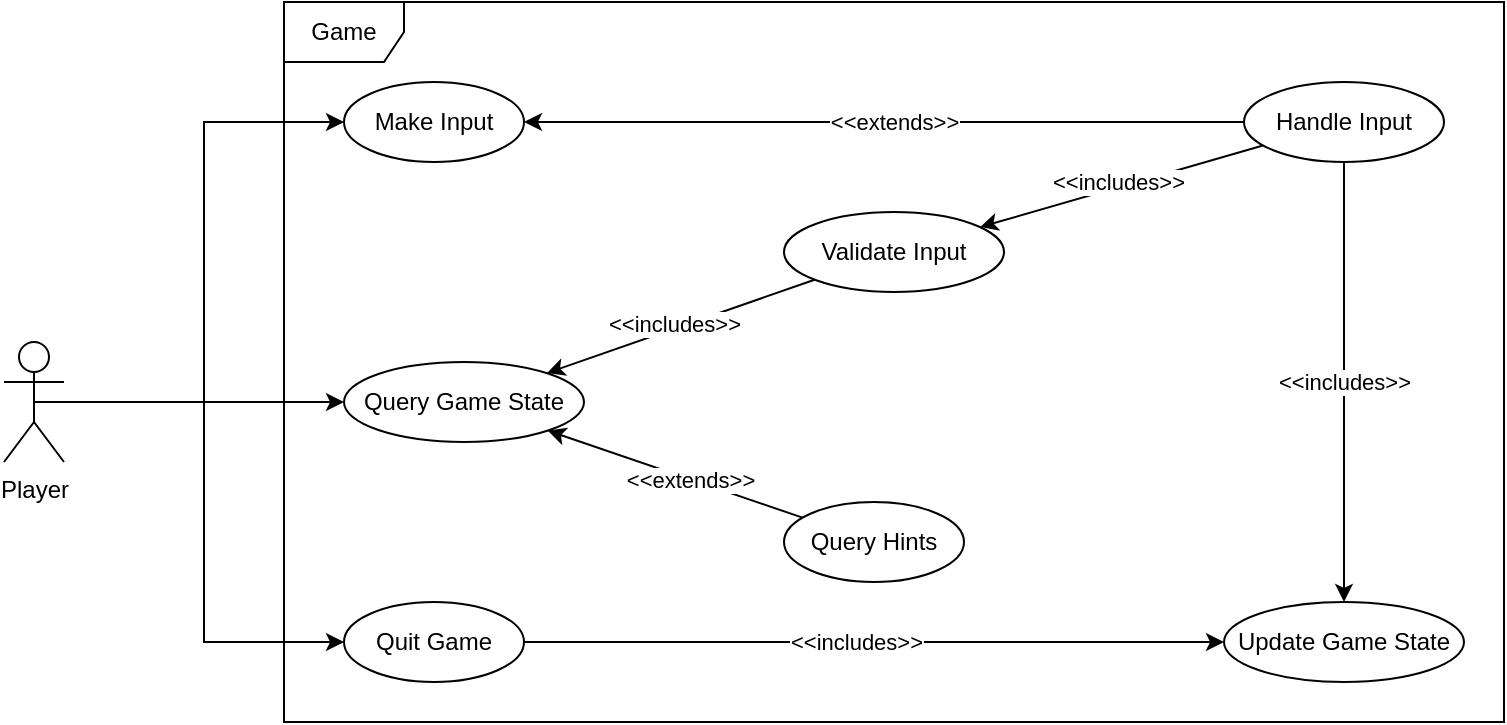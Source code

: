 <mxfile version="26.0.16" pages="2">
  <diagram name="General" id="BrZhJtcd2cOjyItKTcB5">
    <mxGraphModel dx="1591" dy="937" grid="1" gridSize="10" guides="1" tooltips="1" connect="1" arrows="1" fold="1" page="1" pageScale="1" pageWidth="1100" pageHeight="850" math="0" shadow="0">
      <root>
        <mxCell id="0" />
        <mxCell id="1" parent="0" />
        <mxCell id="-bjYizPjiFon_12t4C---2" value="Game" style="shape=umlFrame;whiteSpace=wrap;html=1;pointerEvents=0;" parent="1" vertex="1">
          <mxGeometry x="410" y="280" width="610" height="360" as="geometry" />
        </mxCell>
        <mxCell id="-bjYizPjiFon_12t4C---14" style="edgeStyle=orthogonalEdgeStyle;rounded=0;orthogonalLoop=1;jettySize=auto;html=1;exitX=0.5;exitY=0.5;exitDx=0;exitDy=0;exitPerimeter=0;entryX=0;entryY=0.5;entryDx=0;entryDy=0;" parent="1" source="-bjYizPjiFon_12t4C---3" target="-bjYizPjiFon_12t4C---4" edge="1">
          <mxGeometry relative="1" as="geometry" />
        </mxCell>
        <mxCell id="-bjYizPjiFon_12t4C---15" style="edgeStyle=orthogonalEdgeStyle;rounded=0;orthogonalLoop=1;jettySize=auto;html=1;exitX=0.5;exitY=0.5;exitDx=0;exitDy=0;exitPerimeter=0;entryX=0;entryY=0.5;entryDx=0;entryDy=0;" parent="1" source="-bjYizPjiFon_12t4C---3" target="-bjYizPjiFon_12t4C---11" edge="1">
          <mxGeometry relative="1" as="geometry" />
        </mxCell>
        <mxCell id="-bjYizPjiFon_12t4C---18" style="edgeStyle=orthogonalEdgeStyle;rounded=0;orthogonalLoop=1;jettySize=auto;html=1;exitX=0.5;exitY=0.5;exitDx=0;exitDy=0;exitPerimeter=0;entryX=0;entryY=0.5;entryDx=0;entryDy=0;" parent="1" source="-bjYizPjiFon_12t4C---3" target="-bjYizPjiFon_12t4C---17" edge="1">
          <mxGeometry relative="1" as="geometry" />
        </mxCell>
        <mxCell id="-bjYizPjiFon_12t4C---3" value="Player" style="shape=umlActor;verticalLabelPosition=bottom;verticalAlign=top;html=1;" parent="1" vertex="1">
          <mxGeometry x="270" y="450" width="30" height="60" as="geometry" />
        </mxCell>
        <mxCell id="-bjYizPjiFon_12t4C---22" style="edgeStyle=orthogonalEdgeStyle;rounded=0;orthogonalLoop=1;jettySize=auto;html=1;exitX=0;exitY=0.5;exitDx=0;exitDy=0;entryX=1;entryY=0.5;entryDx=0;entryDy=0;" parent="1" source="-bjYizPjiFon_12t4C---6" target="-bjYizPjiFon_12t4C---4" edge="1">
          <mxGeometry relative="1" as="geometry" />
        </mxCell>
        <mxCell id="-bjYizPjiFon_12t4C---23" value="&amp;lt;&amp;lt;extends&amp;gt;&amp;gt;" style="edgeLabel;html=1;align=center;verticalAlign=middle;resizable=0;points=[];" parent="-bjYizPjiFon_12t4C---22" vertex="1" connectable="0">
          <mxGeometry x="-0.362" y="-2" relative="1" as="geometry">
            <mxPoint x="-60" y="2" as="offset" />
          </mxGeometry>
        </mxCell>
        <mxCell id="-bjYizPjiFon_12t4C---4" value="Make Input" style="ellipse;whiteSpace=wrap;html=1;" parent="1" vertex="1">
          <mxGeometry x="440" y="320" width="90" height="40" as="geometry" />
        </mxCell>
        <mxCell id="-bjYizPjiFon_12t4C---12" style="rounded=0;orthogonalLoop=1;jettySize=auto;html=1;" parent="1" source="-bjYizPjiFon_12t4C---5" target="-bjYizPjiFon_12t4C---11" edge="1">
          <mxGeometry relative="1" as="geometry" />
        </mxCell>
        <mxCell id="-bjYizPjiFon_12t4C---13" value="&amp;lt;&amp;lt;includes&amp;gt;&amp;gt;" style="edgeLabel;html=1;align=center;verticalAlign=middle;resizable=0;points=[];" parent="-bjYizPjiFon_12t4C---12" vertex="1" connectable="0">
          <mxGeometry x="-0.806" relative="1" as="geometry">
            <mxPoint x="-57" y="17" as="offset" />
          </mxGeometry>
        </mxCell>
        <mxCell id="-bjYizPjiFon_12t4C---5" value="Validate Input" style="ellipse;whiteSpace=wrap;html=1;" parent="1" vertex="1">
          <mxGeometry x="660" y="385" width="110" height="40" as="geometry" />
        </mxCell>
        <mxCell id="-bjYizPjiFon_12t4C---8" style="rounded=0;orthogonalLoop=1;jettySize=auto;html=1;" parent="1" source="-bjYizPjiFon_12t4C---6" target="-bjYizPjiFon_12t4C---5" edge="1">
          <mxGeometry relative="1" as="geometry" />
        </mxCell>
        <mxCell id="-bjYizPjiFon_12t4C---10" value="&amp;lt;&amp;lt;includes&amp;gt;&amp;gt;" style="edgeLabel;html=1;align=center;verticalAlign=middle;resizable=0;points=[];" parent="-bjYizPjiFon_12t4C---8" vertex="1" connectable="0">
          <mxGeometry x="0.364" y="-1" relative="1" as="geometry">
            <mxPoint x="24" y="-9" as="offset" />
          </mxGeometry>
        </mxCell>
        <mxCell id="-bjYizPjiFon_12t4C---20" style="edgeStyle=orthogonalEdgeStyle;rounded=0;orthogonalLoop=1;jettySize=auto;html=1;exitX=0.5;exitY=1;exitDx=0;exitDy=0;entryX=0.5;entryY=0;entryDx=0;entryDy=0;" parent="1" source="-bjYizPjiFon_12t4C---6" target="-bjYizPjiFon_12t4C---19" edge="1">
          <mxGeometry relative="1" as="geometry" />
        </mxCell>
        <mxCell id="-bjYizPjiFon_12t4C---25" value="&amp;lt;&amp;lt;includes&amp;gt;&amp;gt;" style="edgeLabel;html=1;align=center;verticalAlign=middle;resizable=0;points=[];" parent="-bjYizPjiFon_12t4C---20" vertex="1" connectable="0">
          <mxGeometry x="-0.319" relative="1" as="geometry">
            <mxPoint y="35" as="offset" />
          </mxGeometry>
        </mxCell>
        <mxCell id="-bjYizPjiFon_12t4C---6" value="Handle Input" style="ellipse;whiteSpace=wrap;html=1;" parent="1" vertex="1">
          <mxGeometry x="890" y="320" width="100" height="40" as="geometry" />
        </mxCell>
        <mxCell id="-bjYizPjiFon_12t4C---11" value="Query Game State" style="ellipse;whiteSpace=wrap;html=1;" parent="1" vertex="1">
          <mxGeometry x="440" y="460" width="120" height="40" as="geometry" />
        </mxCell>
        <mxCell id="-bjYizPjiFon_12t4C---21" style="edgeStyle=orthogonalEdgeStyle;rounded=0;orthogonalLoop=1;jettySize=auto;html=1;exitX=1;exitY=0.5;exitDx=0;exitDy=0;entryX=0;entryY=0.5;entryDx=0;entryDy=0;" parent="1" source="-bjYizPjiFon_12t4C---17" target="-bjYizPjiFon_12t4C---19" edge="1">
          <mxGeometry relative="1" as="geometry" />
        </mxCell>
        <mxCell id="-bjYizPjiFon_12t4C---24" value="&amp;lt;&amp;lt;includes&amp;gt;&amp;gt;" style="edgeLabel;html=1;align=center;verticalAlign=middle;resizable=0;points=[];" parent="-bjYizPjiFon_12t4C---21" vertex="1" connectable="0">
          <mxGeometry x="-0.09" y="1" relative="1" as="geometry">
            <mxPoint x="6" y="1" as="offset" />
          </mxGeometry>
        </mxCell>
        <mxCell id="-bjYizPjiFon_12t4C---17" value="Quit Game" style="ellipse;whiteSpace=wrap;html=1;" parent="1" vertex="1">
          <mxGeometry x="440" y="580" width="90" height="40" as="geometry" />
        </mxCell>
        <mxCell id="-bjYizPjiFon_12t4C---19" value="Update Game State" style="ellipse;whiteSpace=wrap;html=1;" parent="1" vertex="1">
          <mxGeometry x="880" y="580" width="120" height="40" as="geometry" />
        </mxCell>
        <mxCell id="-bjYizPjiFon_12t4C---27" style="rounded=0;orthogonalLoop=1;jettySize=auto;html=1;" parent="1" source="-bjYizPjiFon_12t4C---26" target="-bjYizPjiFon_12t4C---11" edge="1">
          <mxGeometry relative="1" as="geometry" />
        </mxCell>
        <mxCell id="-bjYizPjiFon_12t4C---28" value="&amp;lt;&amp;lt;extends&amp;gt;&amp;gt;" style="edgeLabel;html=1;align=center;verticalAlign=middle;resizable=0;points=[];" parent="-bjYizPjiFon_12t4C---27" vertex="1" connectable="0">
          <mxGeometry x="-0.107" relative="1" as="geometry">
            <mxPoint as="offset" />
          </mxGeometry>
        </mxCell>
        <mxCell id="-bjYizPjiFon_12t4C---26" value="Query Hints" style="ellipse;whiteSpace=wrap;html=1;" parent="1" vertex="1">
          <mxGeometry x="660" y="530" width="90" height="40" as="geometry" />
        </mxCell>
      </root>
    </mxGraphModel>
  </diagram>
  <diagram id="Fvox3Qa3OkecdARTdZHM" name="Checkers">
    <mxGraphModel dx="2957" dy="1943" grid="1" gridSize="10" guides="1" tooltips="1" connect="1" arrows="1" fold="1" page="1" pageScale="1" pageWidth="1100" pageHeight="850" math="0" shadow="0">
      <root>
        <mxCell id="0" />
        <mxCell id="1" parent="0" />
        <mxCell id="DtMPiz3H7L0JQpSw1LN7-2" value="Exit" style="ellipse;whiteSpace=wrap;html=1;" vertex="1" parent="1">
          <mxGeometry x="-275" y="-200" width="59" height="31" as="geometry" />
        </mxCell>
        <mxCell id="DtMPiz3H7L0JQpSw1LN7-3" value="player" style="shape=umlActor;verticalLabelPosition=bottom;verticalAlign=top;html=1;outlineConnect=0;" vertex="1" parent="1">
          <mxGeometry x="-530" y="-25.5" width="30" height="60" as="geometry" />
        </mxCell>
        <mxCell id="DtMPiz3H7L0JQpSw1LN7-4" value="Disconnect" style="ellipse;whiteSpace=wrap;html=1;" vertex="1" parent="1">
          <mxGeometry x="-285" y="-320" width="79" height="31" as="geometry" />
        </mxCell>
        <mxCell id="DtMPiz3H7L0JQpSw1LN7-5" value="" style="endArrow=classic;html=1;rounded=0;fontSize=12;startSize=8;endSize=8;curved=1;" edge="1" parent="1" source="DtMPiz3H7L0JQpSw1LN7-4" target="DtMPiz3H7L0JQpSw1LN7-2">
          <mxGeometry width="50" height="50" relative="1" as="geometry">
            <mxPoint x="-119" y="-141" as="sourcePoint" />
            <mxPoint x="-169" y="-101" as="targetPoint" />
          </mxGeometry>
        </mxCell>
        <mxCell id="uC6g3pqbtRBrQjzUC5I2-40" value="&amp;lt;&amp;lt;extends&amp;gt;&amp;gt;" style="edgeLabel;html=1;align=center;verticalAlign=middle;resizable=0;points=[];" vertex="1" connectable="0" parent="DtMPiz3H7L0JQpSw1LN7-5">
          <mxGeometry x="0.096" y="1" relative="1" as="geometry">
            <mxPoint x="-1" y="-9" as="offset" />
          </mxGeometry>
        </mxCell>
        <mxCell id="DtMPiz3H7L0JQpSw1LN7-6" value="" style="endArrow=classic;html=1;rounded=0;fontSize=12;startSize=8;endSize=8;curved=1;" edge="1" parent="1" target="DtMPiz3H7L0JQpSw1LN7-2" source="DtMPiz3H7L0JQpSw1LN7-3">
          <mxGeometry width="50" height="50" relative="1" as="geometry">
            <mxPoint x="-375" y="-11" as="sourcePoint" />
            <mxPoint x="-325" y="-61" as="targetPoint" />
          </mxGeometry>
        </mxCell>
        <mxCell id="DtMPiz3H7L0JQpSw1LN7-8" value="Input Position" style="ellipse;whiteSpace=wrap;html=1;" vertex="1" parent="1">
          <mxGeometry x="-290" y="-9.5" width="89" height="28" as="geometry" />
        </mxCell>
        <mxCell id="DtMPiz3H7L0JQpSw1LN7-9" value="" style="endArrow=classic;html=1;rounded=0;fontSize=12;startSize=8;endSize=8;curved=1;entryX=0;entryY=0.5;entryDx=0;entryDy=0;" edge="1" parent="1" source="DtMPiz3H7L0JQpSw1LN7-3" target="DtMPiz3H7L0JQpSw1LN7-8">
          <mxGeometry width="50" height="50" relative="1" as="geometry">
            <mxPoint x="-295" y="117" as="sourcePoint" />
            <mxPoint x="-245" y="67" as="targetPoint" />
          </mxGeometry>
        </mxCell>
        <mxCell id="DtMPiz3H7L0JQpSw1LN7-11" value="Move Piece" style="ellipse;whiteSpace=wrap;html=1;" vertex="1" parent="1">
          <mxGeometry x="29.5" y="-90" width="90" height="30" as="geometry" />
        </mxCell>
        <mxCell id="DtMPiz3H7L0JQpSw1LN7-15" value="Handle Input" style="ellipse;whiteSpace=wrap;html=1;" vertex="1" parent="1">
          <mxGeometry x="-91" y="-9.5" width="91" height="29" as="geometry" />
        </mxCell>
        <mxCell id="DtMPiz3H7L0JQpSw1LN7-17" value="" style="endArrow=classic;html=1;rounded=0;fontSize=12;startSize=8;endSize=8;curved=1;entryX=0;entryY=0;entryDx=0;entryDy=0;" edge="1" parent="1" target="DtMPiz3H7L0JQpSw1LN7-18" source="DtMPiz3H7L0JQpSw1LN7-3">
          <mxGeometry width="50" height="50" relative="1" as="geometry">
            <mxPoint x="-372" y="18" as="sourcePoint" />
            <mxPoint x="-268" y="226" as="targetPoint" />
          </mxGeometry>
        </mxCell>
        <mxCell id="DtMPiz3H7L0JQpSw1LN7-18" value="Settings" style="ellipse;whiteSpace=wrap;html=1;" vertex="1" parent="1">
          <mxGeometry x="-280" y="80" width="69" height="26" as="geometry" />
        </mxCell>
        <mxCell id="DtMPiz3H7L0JQpSw1LN7-21" value="Capture Piece" style="ellipse;whiteSpace=wrap;html=1;" vertex="1" parent="1">
          <mxGeometry x="220" y="-90" width="90" height="30" as="geometry" />
        </mxCell>
        <mxCell id="DtMPiz3H7L0JQpSw1LN7-31" value="" style="endArrow=classic;html=1;rounded=0;fontSize=12;startSize=8;endSize=8;curved=1;" edge="1" parent="1" source="DtMPiz3H7L0JQpSw1LN7-32" target="DtMPiz3H7L0JQpSw1LN7-18">
          <mxGeometry width="50" height="50" relative="1" as="geometry">
            <mxPoint x="-72.5" y="177" as="sourcePoint" />
            <mxPoint x="-169" y="177.33" as="targetPoint" />
          </mxGeometry>
        </mxCell>
        <mxCell id="uC6g3pqbtRBrQjzUC5I2-41" value="&amp;lt;&amp;lt;extends&amp;gt;&amp;gt;" style="edgeLabel;html=1;align=center;verticalAlign=middle;resizable=0;points=[];" vertex="1" connectable="0" parent="DtMPiz3H7L0JQpSw1LN7-31">
          <mxGeometry x="-0.106" y="-1" relative="1" as="geometry">
            <mxPoint as="offset" />
          </mxGeometry>
        </mxCell>
        <mxCell id="DtMPiz3H7L0JQpSw1LN7-32" value="Return to game" style="ellipse;whiteSpace=wrap;html=1;" vertex="1" parent="1">
          <mxGeometry x="-298" y="164" width="105" height="36" as="geometry" />
        </mxCell>
        <mxCell id="uC6g3pqbtRBrQjzUC5I2-2" value="Update Game Status" style="ellipse;whiteSpace=wrap;html=1;" vertex="1" parent="1">
          <mxGeometry x="11.75" y="-220" width="125.5" height="40" as="geometry" />
        </mxCell>
        <mxCell id="uC6g3pqbtRBrQjzUC5I2-3" value="" style="rounded=0;orthogonalLoop=1;jettySize=auto;html=1;endArrow=block;endFill=1;" edge="1" parent="1" source="uC6g3pqbtRBrQjzUC5I2-2" target="uC6g3pqbtRBrQjzUC5I2-5">
          <mxGeometry relative="1" as="geometry" />
        </mxCell>
        <mxCell id="uC6g3pqbtRBrQjzUC5I2-4" value="&amp;lt;&amp;lt;includes&amp;gt;&amp;gt;" style="edgeLabel;html=1;align=center;verticalAlign=middle;resizable=0;points=[];" vertex="1" connectable="0" parent="uC6g3pqbtRBrQjzUC5I2-3">
          <mxGeometry x="-0.007" relative="1" as="geometry">
            <mxPoint as="offset" />
          </mxGeometry>
        </mxCell>
        <mxCell id="uC6g3pqbtRBrQjzUC5I2-5" value="Update Turn Status" style="ellipse;whiteSpace=wrap;html=1;" vertex="1" parent="1">
          <mxGeometry x="4.5" y="-329" width="140" height="40" as="geometry" />
        </mxCell>
        <mxCell id="uC6g3pqbtRBrQjzUC5I2-6" value="" style="rounded=0;orthogonalLoop=1;jettySize=auto;html=1;endArrow=block;endFill=1;" edge="1" parent="1" source="uC6g3pqbtRBrQjzUC5I2-2" target="uC6g3pqbtRBrQjzUC5I2-8">
          <mxGeometry relative="1" as="geometry" />
        </mxCell>
        <mxCell id="uC6g3pqbtRBrQjzUC5I2-7" value="&amp;lt;&amp;lt;includes&amp;gt;&amp;gt;" style="edgeLabel;html=1;align=center;verticalAlign=middle;resizable=0;points=[];" vertex="1" connectable="0" parent="uC6g3pqbtRBrQjzUC5I2-6">
          <mxGeometry x="0.038" y="-1" relative="1" as="geometry">
            <mxPoint x="2" y="-5" as="offset" />
          </mxGeometry>
        </mxCell>
        <mxCell id="uC6g3pqbtRBrQjzUC5I2-8" value="Update Board Positions" style="ellipse;whiteSpace=wrap;html=1;" vertex="1" parent="1">
          <mxGeometry x="200" y="-324" width="149.5" height="35" as="geometry" />
        </mxCell>
        <mxCell id="uC6g3pqbtRBrQjzUC5I2-9" value="" style="rounded=0;orthogonalLoop=1;jettySize=auto;html=1;endArrow=block;endFill=1;" edge="1" parent="1" source="uC6g3pqbtRBrQjzUC5I2-5" target="uC6g3pqbtRBrQjzUC5I2-11">
          <mxGeometry relative="1" as="geometry" />
        </mxCell>
        <mxCell id="uC6g3pqbtRBrQjzUC5I2-10" value="&amp;lt;&amp;lt;includes&amp;gt;&amp;gt;" style="edgeLabel;html=1;align=center;verticalAlign=middle;resizable=0;points=[];" vertex="1" connectable="0" parent="uC6g3pqbtRBrQjzUC5I2-9">
          <mxGeometry x="-0.233" relative="1" as="geometry">
            <mxPoint x="11" as="offset" />
          </mxGeometry>
        </mxCell>
        <mxCell id="uC6g3pqbtRBrQjzUC5I2-11" value="Determine if the Turn should End" style="ellipse;whiteSpace=wrap;html=1;" vertex="1" parent="1">
          <mxGeometry x="-30" y="-420" width="210" height="40" as="geometry" />
        </mxCell>
        <mxCell id="uC6g3pqbtRBrQjzUC5I2-12" value="" style="rounded=0;orthogonalLoop=1;jettySize=auto;html=1;endArrow=block;endFill=1;" edge="1" parent="1" source="uC6g3pqbtRBrQjzUC5I2-11" target="uC6g3pqbtRBrQjzUC5I2-14">
          <mxGeometry relative="1" as="geometry" />
        </mxCell>
        <mxCell id="uC6g3pqbtRBrQjzUC5I2-13" value="&amp;lt;&amp;lt;includes&amp;gt;&amp;gt;" style="edgeLabel;html=1;align=center;verticalAlign=middle;resizable=0;points=[];" vertex="1" connectable="0" parent="uC6g3pqbtRBrQjzUC5I2-12">
          <mxGeometry x="-0.165" relative="1" as="geometry">
            <mxPoint as="offset" />
          </mxGeometry>
        </mxCell>
        <mxCell id="uC6g3pqbtRBrQjzUC5I2-14" value="End the Turn if the current Player Kings a Piece" style="ellipse;whiteSpace=wrap;html=1;" vertex="1" parent="1">
          <mxGeometry x="-240" y="-505" width="290" height="40" as="geometry" />
        </mxCell>
        <mxCell id="uC6g3pqbtRBrQjzUC5I2-15" value="" style="rounded=0;orthogonalLoop=1;jettySize=auto;html=1;endArrow=block;endFill=1;" edge="1" parent="1" source="uC6g3pqbtRBrQjzUC5I2-11" target="uC6g3pqbtRBrQjzUC5I2-17">
          <mxGeometry relative="1" as="geometry" />
        </mxCell>
        <mxCell id="uC6g3pqbtRBrQjzUC5I2-16" value="&amp;lt;&amp;lt;includes&amp;gt;&amp;gt;" style="edgeLabel;html=1;align=center;verticalAlign=middle;resizable=0;points=[];" vertex="1" connectable="0" parent="uC6g3pqbtRBrQjzUC5I2-15">
          <mxGeometry x="-0.092" y="-1" relative="1" as="geometry">
            <mxPoint as="offset" />
          </mxGeometry>
        </mxCell>
        <mxCell id="uC6g3pqbtRBrQjzUC5I2-17" value="Continue the Turn if the Selected Piece has&lt;div&gt;Captured a Piece and can Capture more Pieces&lt;/div&gt;" style="ellipse;whiteSpace=wrap;html=1;" vertex="1" parent="1">
          <mxGeometry x="140" y="-510" width="340" height="50" as="geometry" />
        </mxCell>
        <mxCell id="uC6g3pqbtRBrQjzUC5I2-26" value="" style="curved=1;endArrow=classic;html=1;rounded=0;" edge="1" parent="1" source="uC6g3pqbtRBrQjzUC5I2-14" target="uC6g3pqbtRBrQjzUC5I2-17">
          <mxGeometry width="50" height="50" relative="1" as="geometry">
            <mxPoint x="480" y="-450" as="sourcePoint" />
            <mxPoint x="530" y="-500" as="targetPoint" />
            <Array as="points">
              <mxPoint x="80" y="-540" />
            </Array>
          </mxGeometry>
        </mxCell>
        <mxCell id="uC6g3pqbtRBrQjzUC5I2-27" value="Priority Over" style="edgeLabel;html=1;align=center;verticalAlign=middle;resizable=0;points=[];" vertex="1" connectable="0" parent="uC6g3pqbtRBrQjzUC5I2-26">
          <mxGeometry x="-0.159" y="-9" relative="1" as="geometry">
            <mxPoint x="16" y="3" as="offset" />
          </mxGeometry>
        </mxCell>
        <mxCell id="uC6g3pqbtRBrQjzUC5I2-32" value="" style="endArrow=classic;html=1;rounded=0;" edge="1" parent="1" source="DtMPiz3H7L0JQpSw1LN7-8" target="DtMPiz3H7L0JQpSw1LN7-15">
          <mxGeometry width="50" height="50" relative="1" as="geometry">
            <mxPoint x="-90" y="30" as="sourcePoint" />
            <mxPoint x="-40" y="-20" as="targetPoint" />
          </mxGeometry>
        </mxCell>
        <mxCell id="uC6g3pqbtRBrQjzUC5I2-33" value="" style="rounded=0;orthogonalLoop=1;jettySize=auto;html=1;" edge="1" source="uC6g3pqbtRBrQjzUC5I2-37" target="uC6g3pqbtRBrQjzUC5I2-38" parent="1">
          <mxGeometry relative="1" as="geometry" />
        </mxCell>
        <mxCell id="uC6g3pqbtRBrQjzUC5I2-34" value="&amp;lt;&amp;lt;includes&amp;gt;&amp;gt;" style="edgeLabel;html=1;align=center;verticalAlign=middle;resizable=0;points=[];" vertex="1" connectable="0" parent="uC6g3pqbtRBrQjzUC5I2-33">
          <mxGeometry x="-0.072" y="-1" relative="1" as="geometry">
            <mxPoint x="7" as="offset" />
          </mxGeometry>
        </mxCell>
        <mxCell id="uC6g3pqbtRBrQjzUC5I2-35" value="" style="rounded=0;orthogonalLoop=1;jettySize=auto;html=1;" edge="1" source="uC6g3pqbtRBrQjzUC5I2-37" target="uC6g3pqbtRBrQjzUC5I2-39" parent="1">
          <mxGeometry relative="1" as="geometry" />
        </mxCell>
        <mxCell id="uC6g3pqbtRBrQjzUC5I2-36" value="&amp;lt;&amp;lt;includes&amp;gt;&amp;gt;" style="edgeLabel;html=1;align=center;verticalAlign=middle;resizable=0;points=[];" vertex="1" connectable="0" parent="uC6g3pqbtRBrQjzUC5I2-35">
          <mxGeometry x="-0.196" y="1" relative="1" as="geometry">
            <mxPoint x="-7" as="offset" />
          </mxGeometry>
        </mxCell>
        <mxCell id="uC6g3pqbtRBrQjzUC5I2-37" value="Validate Input" style="ellipse;whiteSpace=wrap;html=1;" vertex="1" parent="1">
          <mxGeometry x="-90" y="170" width="90" height="30" as="geometry" />
        </mxCell>
        <mxCell id="uC6g3pqbtRBrQjzUC5I2-38" value="Prevent the Non-Current Player Pieces from being Moved" style="ellipse;whiteSpace=wrap;html=1;" vertex="1" parent="1">
          <mxGeometry x="-30" y="260" width="340" height="50" as="geometry" />
        </mxCell>
        <mxCell id="uC6g3pqbtRBrQjzUC5I2-39" value="Force the current Player to Capture Pieces when they can" style="ellipse;whiteSpace=wrap;html=1;" vertex="1" parent="1">
          <mxGeometry x="-390" y="260" width="330" height="50" as="geometry" />
        </mxCell>
        <mxCell id="uC6g3pqbtRBrQjzUC5I2-42" value="" style="endArrow=classic;html=1;rounded=0;" edge="1" parent="1" source="DtMPiz3H7L0JQpSw1LN7-15" target="uC6g3pqbtRBrQjzUC5I2-37">
          <mxGeometry width="50" height="50" relative="1" as="geometry">
            <mxPoint x="10" y="110" as="sourcePoint" />
            <mxPoint x="60" y="60" as="targetPoint" />
          </mxGeometry>
        </mxCell>
        <mxCell id="uC6g3pqbtRBrQjzUC5I2-43" value="&amp;lt;&amp;lt;includes&amp;gt;&amp;gt;" style="edgeLabel;html=1;align=center;verticalAlign=middle;resizable=0;points=[];" vertex="1" connectable="0" parent="uC6g3pqbtRBrQjzUC5I2-42">
          <mxGeometry x="-0.117" relative="1" as="geometry">
            <mxPoint as="offset" />
          </mxGeometry>
        </mxCell>
        <mxCell id="uC6g3pqbtRBrQjzUC5I2-44" value="" style="endArrow=classic;html=1;rounded=0;" edge="1" parent="1" source="DtMPiz3H7L0JQpSw1LN7-11" target="DtMPiz3H7L0JQpSw1LN7-15">
          <mxGeometry width="50" height="50" relative="1" as="geometry">
            <mxPoint x="90" y="110" as="sourcePoint" />
            <mxPoint x="140" y="60" as="targetPoint" />
          </mxGeometry>
        </mxCell>
        <mxCell id="uC6g3pqbtRBrQjzUC5I2-45" value="&amp;lt;&amp;lt;extends&amp;gt;&amp;gt;" style="edgeLabel;html=1;align=center;verticalAlign=middle;resizable=0;points=[];" vertex="1" connectable="0" parent="uC6g3pqbtRBrQjzUC5I2-44">
          <mxGeometry x="0.073" y="4" relative="1" as="geometry">
            <mxPoint x="9" y="-6" as="offset" />
          </mxGeometry>
        </mxCell>
        <mxCell id="uC6g3pqbtRBrQjzUC5I2-46" value="" style="endArrow=classic;html=1;rounded=0;" edge="1" parent="1" source="DtMPiz3H7L0JQpSw1LN7-21" target="DtMPiz3H7L0JQpSw1LN7-11">
          <mxGeometry width="50" height="50" relative="1" as="geometry">
            <mxPoint x="160" y="-50" as="sourcePoint" />
            <mxPoint x="210" y="-100" as="targetPoint" />
          </mxGeometry>
        </mxCell>
        <mxCell id="uC6g3pqbtRBrQjzUC5I2-47" value="&amp;lt;&amp;lt;extends&amp;gt;&amp;gt;" style="edgeLabel;html=1;align=center;verticalAlign=middle;resizable=0;points=[];" vertex="1" connectable="0" parent="uC6g3pqbtRBrQjzUC5I2-46">
          <mxGeometry x="0.209" y="4" relative="1" as="geometry">
            <mxPoint x="16" y="-4" as="offset" />
          </mxGeometry>
        </mxCell>
        <mxCell id="uC6g3pqbtRBrQjzUC5I2-48" value="Update Hint Status" style="ellipse;whiteSpace=wrap;html=1;" vertex="1" parent="1">
          <mxGeometry x="160" y="-11.5" width="120" height="30" as="geometry" />
        </mxCell>
        <mxCell id="uC6g3pqbtRBrQjzUC5I2-49" value="" style="endArrow=classic;html=1;rounded=0;" edge="1" parent="1" source="DtMPiz3H7L0JQpSw1LN7-11" target="uC6g3pqbtRBrQjzUC5I2-48">
          <mxGeometry width="50" height="50" relative="1" as="geometry">
            <mxPoint x="90" y="50" as="sourcePoint" />
            <mxPoint x="140" as="targetPoint" />
          </mxGeometry>
        </mxCell>
        <mxCell id="uC6g3pqbtRBrQjzUC5I2-55" value="&amp;lt;&amp;lt;includes&amp;gt;&amp;gt;" style="edgeLabel;html=1;align=center;verticalAlign=middle;resizable=0;points=[];" vertex="1" connectable="0" parent="uC6g3pqbtRBrQjzUC5I2-49">
          <mxGeometry x="-0.265" y="2" relative="1" as="geometry">
            <mxPoint x="7" y="6" as="offset" />
          </mxGeometry>
        </mxCell>
        <mxCell id="uC6g3pqbtRBrQjzUC5I2-50" value="Select Piece" style="ellipse;whiteSpace=wrap;html=1;" vertex="1" parent="1">
          <mxGeometry x="30" y="60" width="90" height="34" as="geometry" />
        </mxCell>
        <mxCell id="uC6g3pqbtRBrQjzUC5I2-51" value="" style="endArrow=classic;html=1;rounded=0;" edge="1" parent="1" source="uC6g3pqbtRBrQjzUC5I2-50" target="DtMPiz3H7L0JQpSw1LN7-15">
          <mxGeometry width="50" height="50" relative="1" as="geometry">
            <mxPoint x="180" y="110" as="sourcePoint" />
            <mxPoint x="230" y="60" as="targetPoint" />
          </mxGeometry>
        </mxCell>
        <mxCell id="uC6g3pqbtRBrQjzUC5I2-52" value="&amp;lt;&amp;lt;extends&amp;gt;&amp;gt;" style="edgeLabel;html=1;align=center;verticalAlign=middle;resizable=0;points=[];" vertex="1" connectable="0" parent="uC6g3pqbtRBrQjzUC5I2-51">
          <mxGeometry x="0.091" relative="1" as="geometry">
            <mxPoint x="10" as="offset" />
          </mxGeometry>
        </mxCell>
        <mxCell id="uC6g3pqbtRBrQjzUC5I2-53" value="" style="endArrow=classic;html=1;rounded=0;" edge="1" parent="1" source="uC6g3pqbtRBrQjzUC5I2-50" target="uC6g3pqbtRBrQjzUC5I2-48">
          <mxGeometry width="50" height="50" relative="1" as="geometry">
            <mxPoint x="110" y="-70" as="sourcePoint" />
            <mxPoint x="160" y="-120" as="targetPoint" />
          </mxGeometry>
        </mxCell>
        <mxCell id="uC6g3pqbtRBrQjzUC5I2-54" value="&amp;lt;&amp;lt;includes&amp;gt;&amp;gt;" style="edgeLabel;html=1;align=center;verticalAlign=middle;resizable=0;points=[];" vertex="1" connectable="0" parent="uC6g3pqbtRBrQjzUC5I2-53">
          <mxGeometry x="-0.238" y="-1" relative="1" as="geometry">
            <mxPoint x="7" y="-1" as="offset" />
          </mxGeometry>
        </mxCell>
        <mxCell id="uC6g3pqbtRBrQjzUC5I2-56" value="Highlight Pieces that can be Selected" style="ellipse;whiteSpace=wrap;html=1;" vertex="1" parent="1">
          <mxGeometry x="370" y="70" width="220" height="35" as="geometry" />
        </mxCell>
        <mxCell id="uC6g3pqbtRBrQjzUC5I2-57" value="Highlight Pieces that the&lt;div&gt;Selected Piece can Capture&lt;/div&gt;" style="ellipse;whiteSpace=wrap;html=1;" vertex="1" parent="1">
          <mxGeometry x="420" y="-25.5" width="180" height="54" as="geometry" />
        </mxCell>
        <mxCell id="uC6g3pqbtRBrQjzUC5I2-58" value="Highlight Tiles that the&lt;div&gt;Selected Piece can Move To&lt;/div&gt;" style="ellipse;whiteSpace=wrap;html=1;" vertex="1" parent="1">
          <mxGeometry x="300" y="130" width="180" height="50" as="geometry" />
        </mxCell>
        <mxCell id="uC6g3pqbtRBrQjzUC5I2-59" value="" style="endArrow=classic;html=1;rounded=0;" edge="1" parent="1" source="uC6g3pqbtRBrQjzUC5I2-48" target="uC6g3pqbtRBrQjzUC5I2-56">
          <mxGeometry width="50" height="50" relative="1" as="geometry">
            <mxPoint x="270" y="20" as="sourcePoint" />
            <mxPoint x="320" y="-30" as="targetPoint" />
          </mxGeometry>
        </mxCell>
        <mxCell id="uC6g3pqbtRBrQjzUC5I2-63" value="&amp;lt;&amp;lt;includes&amp;gt;&amp;gt;" style="edgeLabel;html=1;align=center;verticalAlign=middle;resizable=0;points=[];" vertex="1" connectable="0" parent="uC6g3pqbtRBrQjzUC5I2-59">
          <mxGeometry x="-0.152" y="1" relative="1" as="geometry">
            <mxPoint x="5" y="1" as="offset" />
          </mxGeometry>
        </mxCell>
        <mxCell id="uC6g3pqbtRBrQjzUC5I2-60" value="" style="endArrow=classic;html=1;rounded=0;" edge="1" parent="1" source="uC6g3pqbtRBrQjzUC5I2-48" target="uC6g3pqbtRBrQjzUC5I2-57">
          <mxGeometry width="50" height="50" relative="1" as="geometry">
            <mxPoint x="270" y="20" as="sourcePoint" />
            <mxPoint x="320" y="-30" as="targetPoint" />
          </mxGeometry>
        </mxCell>
        <mxCell id="uC6g3pqbtRBrQjzUC5I2-64" value="&amp;lt;&amp;lt;includes&amp;gt;&amp;gt;" style="edgeLabel;html=1;align=center;verticalAlign=middle;resizable=0;points=[];" vertex="1" connectable="0" parent="uC6g3pqbtRBrQjzUC5I2-60">
          <mxGeometry x="-0.057" relative="1" as="geometry">
            <mxPoint as="offset" />
          </mxGeometry>
        </mxCell>
        <mxCell id="uC6g3pqbtRBrQjzUC5I2-61" value="" style="endArrow=classic;html=1;rounded=0;" edge="1" parent="1" source="uC6g3pqbtRBrQjzUC5I2-48" target="uC6g3pqbtRBrQjzUC5I2-58">
          <mxGeometry width="50" height="50" relative="1" as="geometry">
            <mxPoint x="270" y="20" as="sourcePoint" />
            <mxPoint x="320" y="-30" as="targetPoint" />
          </mxGeometry>
        </mxCell>
        <mxCell id="uC6g3pqbtRBrQjzUC5I2-62" value="&amp;lt;&amp;lt;includes&amp;gt;&amp;gt;" style="edgeLabel;html=1;align=center;verticalAlign=middle;resizable=0;points=[];" vertex="1" connectable="0" parent="uC6g3pqbtRBrQjzUC5I2-61">
          <mxGeometry x="-0.087" relative="1" as="geometry">
            <mxPoint as="offset" />
          </mxGeometry>
        </mxCell>
        <mxCell id="uC6g3pqbtRBrQjzUC5I2-65" value="" style="endArrow=classic;html=1;rounded=0;" edge="1" parent="1" source="DtMPiz3H7L0JQpSw1LN7-11" target="uC6g3pqbtRBrQjzUC5I2-2">
          <mxGeometry width="50" height="50" relative="1" as="geometry">
            <mxPoint x="40" y="-110" as="sourcePoint" />
            <mxPoint x="90" y="-160" as="targetPoint" />
          </mxGeometry>
        </mxCell>
        <mxCell id="uC6g3pqbtRBrQjzUC5I2-66" value="&amp;lt;&amp;lt;includes&amp;gt;&amp;gt;" style="edgeLabel;html=1;align=center;verticalAlign=middle;resizable=0;points=[];" vertex="1" connectable="0" parent="uC6g3pqbtRBrQjzUC5I2-65">
          <mxGeometry x="-0.359" y="-3" relative="1" as="geometry">
            <mxPoint x="-3" y="-11" as="offset" />
          </mxGeometry>
        </mxCell>
        <mxCell id="uC6g3pqbtRBrQjzUC5I2-72" value="Determine if the Game should End" style="ellipse;whiteSpace=wrap;html=1;" vertex="1" parent="1">
          <mxGeometry x="250" y="-220" width="210" height="40" as="geometry" />
        </mxCell>
        <mxCell id="uC6g3pqbtRBrQjzUC5I2-73" value="" style="endArrow=classic;html=1;rounded=0;" edge="1" parent="1" source="uC6g3pqbtRBrQjzUC5I2-2" target="uC6g3pqbtRBrQjzUC5I2-72">
          <mxGeometry width="50" height="50" relative="1" as="geometry">
            <mxPoint x="230" y="-160" as="sourcePoint" />
            <mxPoint x="280" y="-210" as="targetPoint" />
          </mxGeometry>
        </mxCell>
        <mxCell id="uC6g3pqbtRBrQjzUC5I2-74" value="&amp;lt;&amp;lt;includes&amp;gt;&amp;gt;" style="edgeLabel;html=1;align=center;verticalAlign=middle;resizable=0;points=[];" vertex="1" connectable="0" parent="uC6g3pqbtRBrQjzUC5I2-73">
          <mxGeometry x="-0.259" relative="1" as="geometry">
            <mxPoint x="11" as="offset" />
          </mxGeometry>
        </mxCell>
        <mxCell id="uC6g3pqbtRBrQjzUC5I2-75" value="Draw if neither Player can make another Move" style="ellipse;whiteSpace=wrap;html=1;" vertex="1" parent="1">
          <mxGeometry x="555" y="-300" width="170" height="50" as="geometry" />
        </mxCell>
        <mxCell id="uC6g3pqbtRBrQjzUC5I2-76" value="A Player Wins&lt;div&gt;if they can make another Move,&lt;/div&gt;&lt;div&gt;but the Other Cannot&lt;/div&gt;" style="ellipse;whiteSpace=wrap;html=1;" vertex="1" parent="1">
          <mxGeometry x="570" y="-230" width="200" height="60" as="geometry" />
        </mxCell>
        <mxCell id="uC6g3pqbtRBrQjzUC5I2-77" value="Ongoing if both Players can make another Move" style="ellipse;whiteSpace=wrap;html=1;" vertex="1" parent="1">
          <mxGeometry x="550" y="-140" width="180" height="50" as="geometry" />
        </mxCell>
        <mxCell id="uC6g3pqbtRBrQjzUC5I2-78" value="" style="endArrow=classic;html=1;rounded=0;" edge="1" parent="1" source="uC6g3pqbtRBrQjzUC5I2-72" target="uC6g3pqbtRBrQjzUC5I2-75">
          <mxGeometry width="50" height="50" relative="1" as="geometry">
            <mxPoint x="330" y="-90" as="sourcePoint" />
            <mxPoint x="380" y="-140" as="targetPoint" />
          </mxGeometry>
        </mxCell>
        <mxCell id="uC6g3pqbtRBrQjzUC5I2-79" value="&amp;lt;&amp;lt;includes&amp;gt;&amp;gt;" style="edgeLabel;html=1;align=center;verticalAlign=middle;resizable=0;points=[];" vertex="1" connectable="0" parent="uC6g3pqbtRBrQjzUC5I2-78">
          <mxGeometry x="-0.166" y="-1" relative="1" as="geometry">
            <mxPoint x="16" y="-7" as="offset" />
          </mxGeometry>
        </mxCell>
        <mxCell id="uC6g3pqbtRBrQjzUC5I2-80" value="" style="endArrow=classic;html=1;rounded=0;" edge="1" parent="1" source="uC6g3pqbtRBrQjzUC5I2-72" target="uC6g3pqbtRBrQjzUC5I2-76">
          <mxGeometry width="50" height="50" relative="1" as="geometry">
            <mxPoint x="427" y="-206" as="sourcePoint" />
            <mxPoint x="587" y="-248" as="targetPoint" />
          </mxGeometry>
        </mxCell>
        <mxCell id="uC6g3pqbtRBrQjzUC5I2-81" value="&amp;lt;&amp;lt;includes&amp;gt;&amp;gt;" style="edgeLabel;html=1;align=center;verticalAlign=middle;resizable=0;points=[];" vertex="1" connectable="0" parent="uC6g3pqbtRBrQjzUC5I2-80">
          <mxGeometry x="-0.166" y="-1" relative="1" as="geometry">
            <mxPoint x="5" y="-1" as="offset" />
          </mxGeometry>
        </mxCell>
        <mxCell id="uC6g3pqbtRBrQjzUC5I2-82" value="" style="endArrow=classic;html=1;rounded=0;" edge="1" parent="1" source="uC6g3pqbtRBrQjzUC5I2-72" target="uC6g3pqbtRBrQjzUC5I2-77">
          <mxGeometry width="50" height="50" relative="1" as="geometry">
            <mxPoint x="470" y="-190" as="sourcePoint" />
            <mxPoint x="580" y="-190" as="targetPoint" />
          </mxGeometry>
        </mxCell>
        <mxCell id="uC6g3pqbtRBrQjzUC5I2-83" value="&amp;lt;&amp;lt;includes&amp;gt;&amp;gt;" style="edgeLabel;html=1;align=center;verticalAlign=middle;resizable=0;points=[];" vertex="1" connectable="0" parent="uC6g3pqbtRBrQjzUC5I2-82">
          <mxGeometry x="-0.166" y="-1" relative="1" as="geometry">
            <mxPoint x="19" y="1" as="offset" />
          </mxGeometry>
        </mxCell>
        <mxCell id="uC6g3pqbtRBrQjzUC5I2-85" value="Checkers" style="shape=umlFrame;whiteSpace=wrap;html=1;pointerEvents=0;width=70;height=30;" vertex="1" parent="1">
          <mxGeometry x="-450" y="-590" width="1250" height="940" as="geometry" />
        </mxCell>
      </root>
    </mxGraphModel>
  </diagram>
</mxfile>
